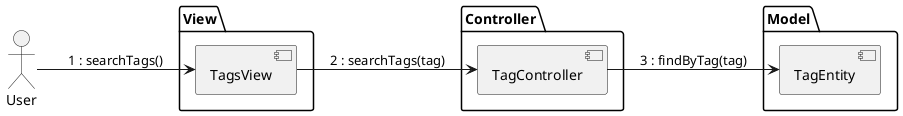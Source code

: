 @startuml

left to right direction

actor User

package View {
    [TagsView]
}

package Controller {
    [TagController]
}

package Model {
    [TagEntity]
}

User --> [TagsView] : 1 : searchTags()
[TagsView] --> [TagController] : 2 : searchTags(tag)

[TagController] --> [TagEntity] : 3 : findByTag(tag)


@enduml
